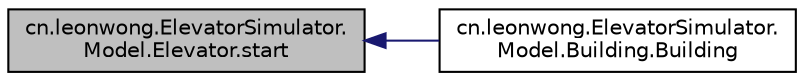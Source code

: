 digraph "cn.leonwong.ElevatorSimulator.Model.Elevator.start"
{
  edge [fontname="Helvetica",fontsize="10",labelfontname="Helvetica",labelfontsize="10"];
  node [fontname="Helvetica",fontsize="10",shape=record];
  rankdir="LR";
  Node44 [label="cn.leonwong.ElevatorSimulator.\lModel.Elevator.start",height=0.2,width=0.4,color="black", fillcolor="grey75", style="filled", fontcolor="black"];
  Node44 -> Node45 [dir="back",color="midnightblue",fontsize="10",style="solid"];
  Node45 [label="cn.leonwong.ElevatorSimulator.\lModel.Building.Building",height=0.2,width=0.4,color="black", fillcolor="white", style="filled",URL="$classcn_1_1leonwong_1_1_elevator_simulator_1_1_model_1_1_building.html#a1e083b2c0741e1b45d620401f67b51c3"];
}
